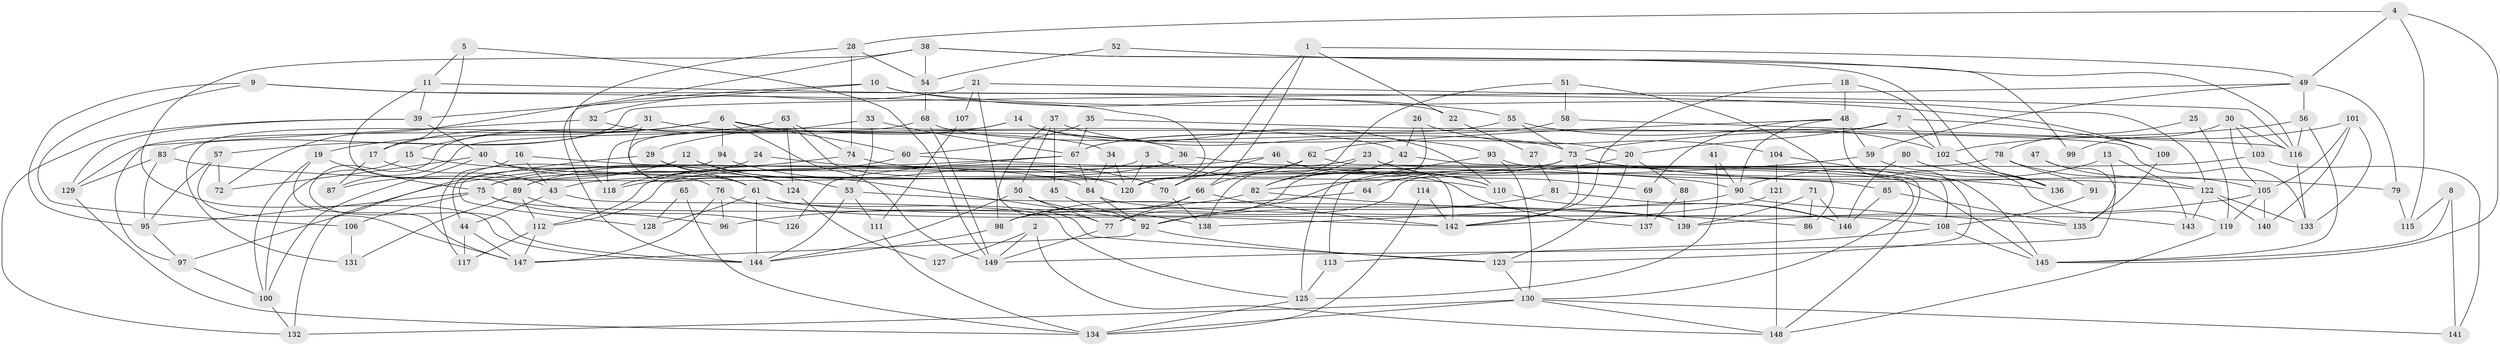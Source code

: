 // Generated by graph-tools (version 1.1) at 2025/26/03/09/25 03:26:15]
// undirected, 149 vertices, 298 edges
graph export_dot {
graph [start="1"]
  node [color=gray90,style=filled];
  1;
  2;
  3;
  4;
  5;
  6;
  7;
  8;
  9;
  10;
  11;
  12;
  13;
  14;
  15;
  16;
  17;
  18;
  19;
  20;
  21;
  22;
  23;
  24;
  25;
  26;
  27;
  28;
  29;
  30;
  31;
  32;
  33;
  34;
  35;
  36;
  37;
  38;
  39;
  40;
  41;
  42;
  43;
  44;
  45;
  46;
  47;
  48;
  49;
  50;
  51;
  52;
  53;
  54;
  55;
  56;
  57;
  58;
  59;
  60;
  61;
  62;
  63;
  64;
  65;
  66;
  67;
  68;
  69;
  70;
  71;
  72;
  73;
  74;
  75;
  76;
  77;
  78;
  79;
  80;
  81;
  82;
  83;
  84;
  85;
  86;
  87;
  88;
  89;
  90;
  91;
  92;
  93;
  94;
  95;
  96;
  97;
  98;
  99;
  100;
  101;
  102;
  103;
  104;
  105;
  106;
  107;
  108;
  109;
  110;
  111;
  112;
  113;
  114;
  115;
  116;
  117;
  118;
  119;
  120;
  121;
  122;
  123;
  124;
  125;
  126;
  127;
  128;
  129;
  130;
  131;
  132;
  133;
  134;
  135;
  136;
  137;
  138;
  139;
  140;
  141;
  142;
  143;
  144;
  145;
  146;
  147;
  148;
  149;
  1 -- 49;
  1 -- 66;
  1 -- 22;
  1 -- 70;
  2 -- 149;
  2 -- 148;
  2 -- 127;
  3 -- 120;
  3 -- 112;
  3 -- 110;
  4 -- 145;
  4 -- 49;
  4 -- 28;
  4 -- 115;
  5 -- 11;
  5 -- 149;
  5 -- 17;
  6 -- 60;
  6 -- 149;
  6 -- 15;
  6 -- 17;
  6 -- 19;
  6 -- 36;
  6 -- 94;
  7 -- 20;
  7 -- 102;
  7 -- 87;
  7 -- 109;
  8 -- 145;
  8 -- 115;
  8 -- 141;
  9 -- 95;
  9 -- 106;
  9 -- 22;
  9 -- 120;
  10 -- 122;
  10 -- 39;
  10 -- 55;
  10 -- 144;
  11 -- 39;
  11 -- 89;
  11 -- 109;
  12 -- 92;
  12 -- 87;
  12 -- 44;
  12 -- 53;
  13 -- 135;
  13 -- 90;
  13 -- 143;
  14 -- 110;
  14 -- 76;
  14 -- 20;
  14 -- 29;
  15 -- 100;
  15 -- 124;
  16 -- 84;
  16 -- 43;
  16 -- 117;
  17 -- 43;
  17 -- 87;
  18 -- 48;
  18 -- 142;
  18 -- 102;
  19 -- 75;
  19 -- 100;
  19 -- 147;
  20 -- 123;
  20 -- 64;
  20 -- 88;
  21 -- 32;
  21 -- 77;
  21 -- 107;
  21 -- 116;
  22 -- 27;
  23 -- 112;
  23 -- 148;
  23 -- 69;
  23 -- 82;
  24 -- 70;
  24 -- 75;
  25 -- 119;
  25 -- 78;
  26 -- 125;
  26 -- 42;
  26 -- 104;
  27 -- 81;
  28 -- 74;
  28 -- 54;
  28 -- 118;
  29 -- 124;
  29 -- 61;
  29 -- 132;
  30 -- 105;
  30 -- 103;
  30 -- 99;
  30 -- 116;
  31 -- 57;
  31 -- 61;
  31 -- 42;
  31 -- 131;
  32 -- 97;
  32 -- 34;
  33 -- 118;
  33 -- 67;
  33 -- 53;
  34 -- 120;
  34 -- 84;
  35 -- 133;
  35 -- 67;
  35 -- 60;
  36 -- 145;
  36 -- 43;
  37 -- 50;
  37 -- 98;
  37 -- 45;
  37 -- 93;
  38 -- 136;
  38 -- 144;
  38 -- 54;
  38 -- 72;
  38 -- 99;
  39 -- 40;
  39 -- 132;
  39 -- 129;
  40 -- 61;
  40 -- 100;
  40 -- 72;
  40 -- 110;
  41 -- 125;
  41 -- 90;
  42 -- 145;
  42 -- 77;
  42 -- 82;
  43 -- 44;
  43 -- 125;
  44 -- 117;
  44 -- 147;
  45 -- 92;
  46 -- 70;
  46 -- 110;
  46 -- 89;
  46 -- 142;
  47 -- 149;
  47 -- 122;
  48 -- 123;
  48 -- 59;
  48 -- 62;
  48 -- 69;
  48 -- 90;
  49 -- 83;
  49 -- 56;
  49 -- 59;
  49 -- 79;
  50 -- 144;
  50 -- 77;
  50 -- 138;
  51 -- 138;
  51 -- 58;
  51 -- 86;
  52 -- 54;
  52 -- 116;
  53 -- 111;
  53 -- 139;
  53 -- 144;
  54 -- 68;
  55 -- 73;
  55 -- 67;
  55 -- 102;
  56 -- 73;
  56 -- 116;
  56 -- 145;
  57 -- 147;
  57 -- 72;
  57 -- 95;
  58 -- 116;
  58 -- 67;
  59 -- 82;
  59 -- 119;
  60 -- 118;
  60 -- 90;
  61 -- 144;
  61 -- 108;
  61 -- 123;
  61 -- 128;
  62 -- 130;
  62 -- 66;
  62 -- 118;
  63 -- 144;
  63 -- 74;
  63 -- 120;
  63 -- 124;
  64 -- 98;
  65 -- 134;
  65 -- 128;
  66 -- 142;
  66 -- 77;
  66 -- 98;
  67 -- 97;
  67 -- 84;
  67 -- 126;
  68 -- 73;
  68 -- 129;
  68 -- 149;
  69 -- 137;
  70 -- 138;
  71 -- 86;
  71 -- 139;
  71 -- 146;
  73 -- 75;
  73 -- 142;
  73 -- 79;
  73 -- 92;
  73 -- 136;
  74 -- 89;
  74 -- 137;
  75 -- 139;
  75 -- 95;
  75 -- 96;
  75 -- 106;
  76 -- 147;
  76 -- 96;
  76 -- 142;
  77 -- 149;
  78 -- 105;
  78 -- 98;
  78 -- 91;
  79 -- 115;
  80 -- 136;
  80 -- 146;
  81 -- 146;
  81 -- 92;
  82 -- 86;
  82 -- 96;
  83 -- 85;
  83 -- 129;
  83 -- 95;
  84 -- 92;
  84 -- 143;
  85 -- 135;
  85 -- 146;
  88 -- 139;
  88 -- 137;
  89 -- 112;
  89 -- 126;
  89 -- 131;
  90 -- 135;
  90 -- 138;
  91 -- 108;
  92 -- 147;
  92 -- 123;
  93 -- 122;
  93 -- 113;
  93 -- 130;
  94 -- 120;
  94 -- 128;
  95 -- 97;
  97 -- 100;
  98 -- 144;
  100 -- 132;
  101 -- 102;
  101 -- 133;
  101 -- 105;
  101 -- 140;
  102 -- 136;
  103 -- 120;
  103 -- 141;
  104 -- 108;
  104 -- 121;
  105 -- 119;
  105 -- 139;
  105 -- 140;
  106 -- 131;
  107 -- 111;
  108 -- 113;
  108 -- 145;
  109 -- 135;
  110 -- 146;
  111 -- 134;
  112 -- 117;
  112 -- 147;
  113 -- 125;
  114 -- 134;
  114 -- 142;
  116 -- 133;
  119 -- 148;
  121 -- 142;
  121 -- 148;
  122 -- 143;
  122 -- 140;
  122 -- 133;
  123 -- 130;
  124 -- 127;
  125 -- 134;
  129 -- 134;
  130 -- 132;
  130 -- 134;
  130 -- 141;
  130 -- 148;
}

